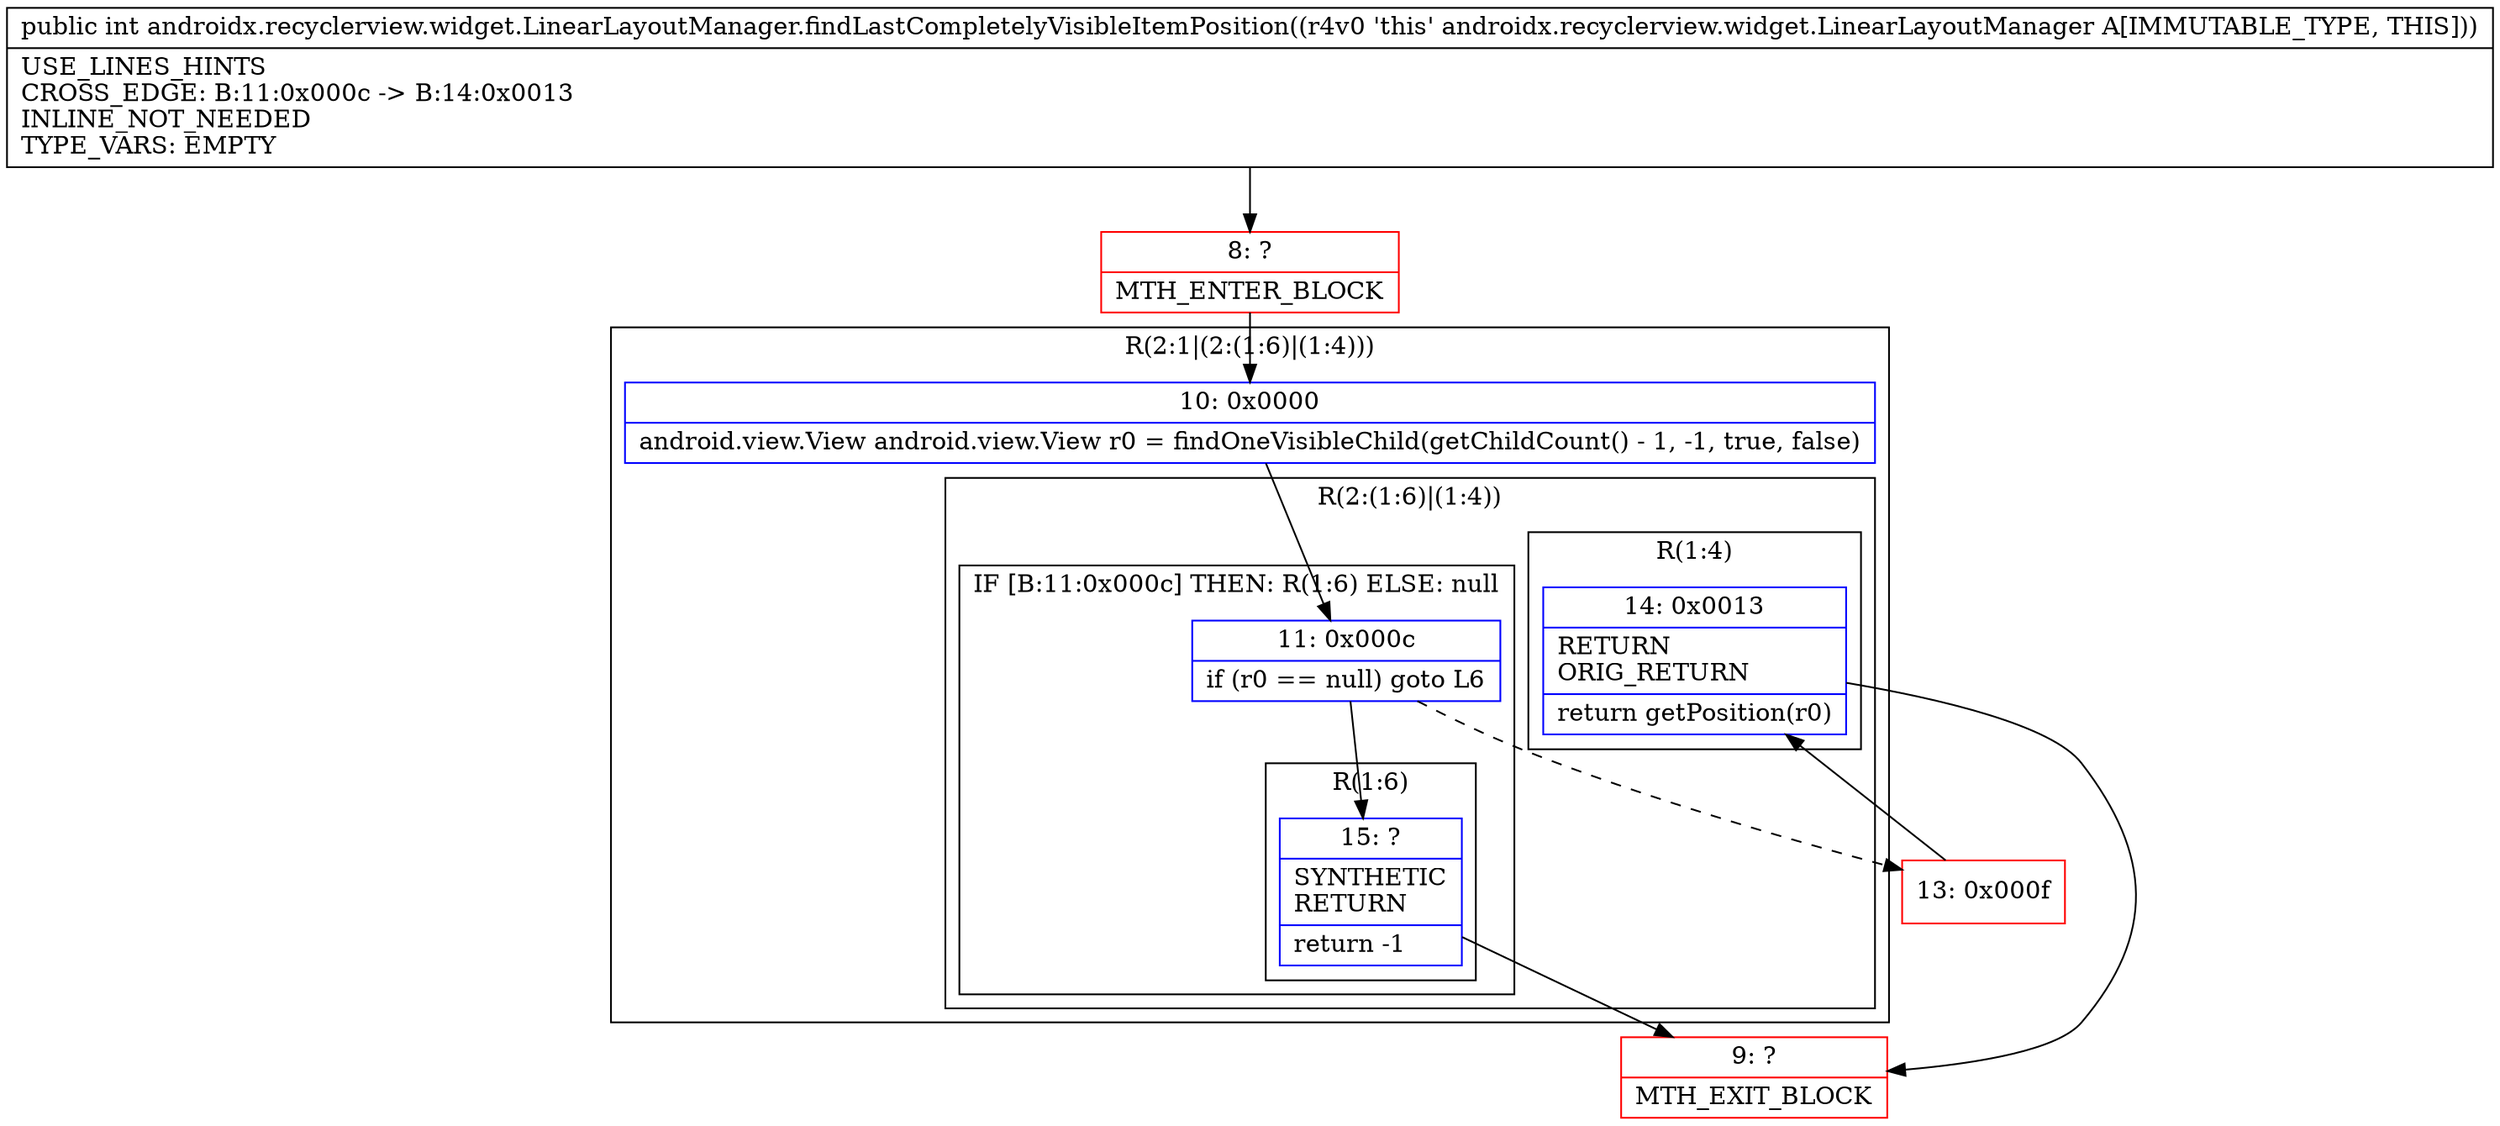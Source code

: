 digraph "CFG forandroidx.recyclerview.widget.LinearLayoutManager.findLastCompletelyVisibleItemPosition()I" {
subgraph cluster_Region_845754465 {
label = "R(2:1|(2:(1:6)|(1:4)))";
node [shape=record,color=blue];
Node_10 [shape=record,label="{10\:\ 0x0000|android.view.View android.view.View r0 = findOneVisibleChild(getChildCount() \- 1, \-1, true, false)\l}"];
subgraph cluster_Region_343158064 {
label = "R(2:(1:6)|(1:4))";
node [shape=record,color=blue];
subgraph cluster_IfRegion_712483840 {
label = "IF [B:11:0x000c] THEN: R(1:6) ELSE: null";
node [shape=record,color=blue];
Node_11 [shape=record,label="{11\:\ 0x000c|if (r0 == null) goto L6\l}"];
subgraph cluster_Region_900011232 {
label = "R(1:6)";
node [shape=record,color=blue];
Node_15 [shape=record,label="{15\:\ ?|SYNTHETIC\lRETURN\l|return \-1\l}"];
}
}
subgraph cluster_Region_1527962079 {
label = "R(1:4)";
node [shape=record,color=blue];
Node_14 [shape=record,label="{14\:\ 0x0013|RETURN\lORIG_RETURN\l|return getPosition(r0)\l}"];
}
}
}
Node_8 [shape=record,color=red,label="{8\:\ ?|MTH_ENTER_BLOCK\l}"];
Node_13 [shape=record,color=red,label="{13\:\ 0x000f}"];
Node_9 [shape=record,color=red,label="{9\:\ ?|MTH_EXIT_BLOCK\l}"];
MethodNode[shape=record,label="{public int androidx.recyclerview.widget.LinearLayoutManager.findLastCompletelyVisibleItemPosition((r4v0 'this' androidx.recyclerview.widget.LinearLayoutManager A[IMMUTABLE_TYPE, THIS]))  | USE_LINES_HINTS\lCROSS_EDGE: B:11:0x000c \-\> B:14:0x0013\lINLINE_NOT_NEEDED\lTYPE_VARS: EMPTY\l}"];
MethodNode -> Node_8;Node_10 -> Node_11;
Node_11 -> Node_13[style=dashed];
Node_11 -> Node_15;
Node_15 -> Node_9;
Node_14 -> Node_9;
Node_8 -> Node_10;
Node_13 -> Node_14;
}

